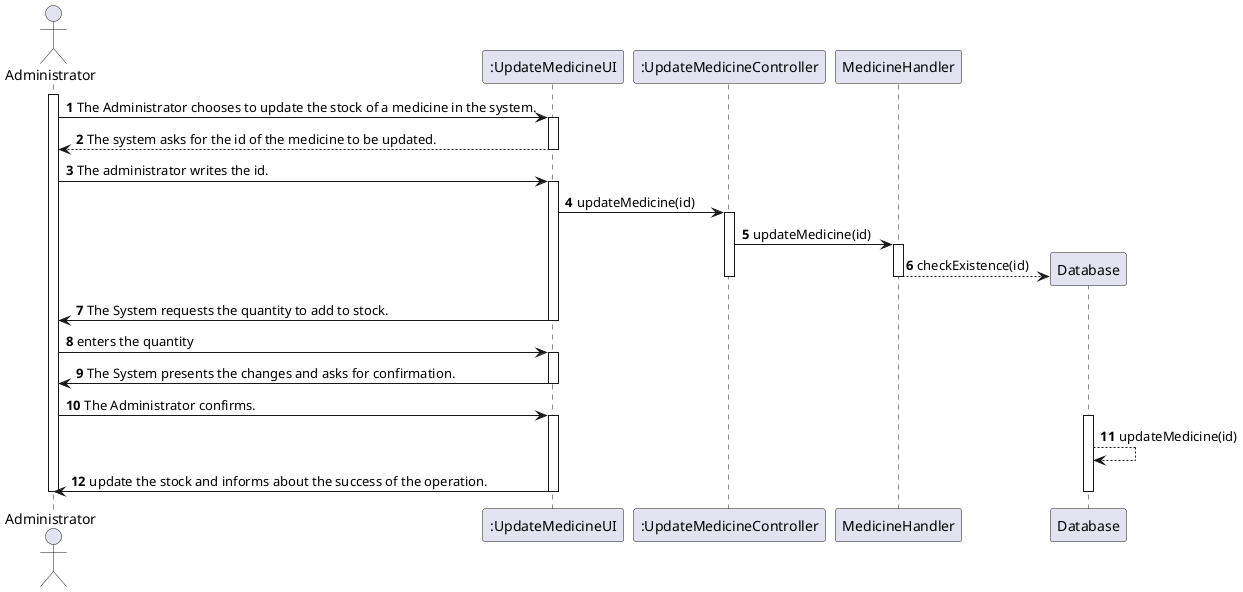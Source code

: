 @startuml
autonumber
'hide footbox
actor "Administrator" as ADM

participant ":UpdateMedicineUI" as UI
participant ":UpdateMedicineController" as CTRL
participant "MedicineHandler" as PHARM
participant "Database" as DAT


activate ADM
ADM -> UI : The Administrator chooses to update the stock of a medicine in the system.
activate UI

UI --> ADM : The system asks for the id of the medicine to be updated.

deactivate UI

ADM -> UI : The administrator writes the id.
activate UI

UI -> CTRL : updateMedicine(id)
activate CTRL

CTRL -> PHARM :updateMedicine(id)
activate PHARM

PHARM --> DAT ** : checkExistence(id)
deactivate PHARM

deactivate CTRL

UI -> ADM : The System requests the quantity to add to stock.
deactivate UI

ADM -> UI : enters the quantity

activate UI

UI -> ADM : The System presents the changes and asks for confirmation.
deactivate UI


ADM -> UI : The Administrator confirms.
activate UI

activate DAT
DAT --> DAT : updateMedicine(id)


UI -> ADM : update the stock and informs about the success of the operation.

deactivate DAT
deactivate UI
deactivate ADM